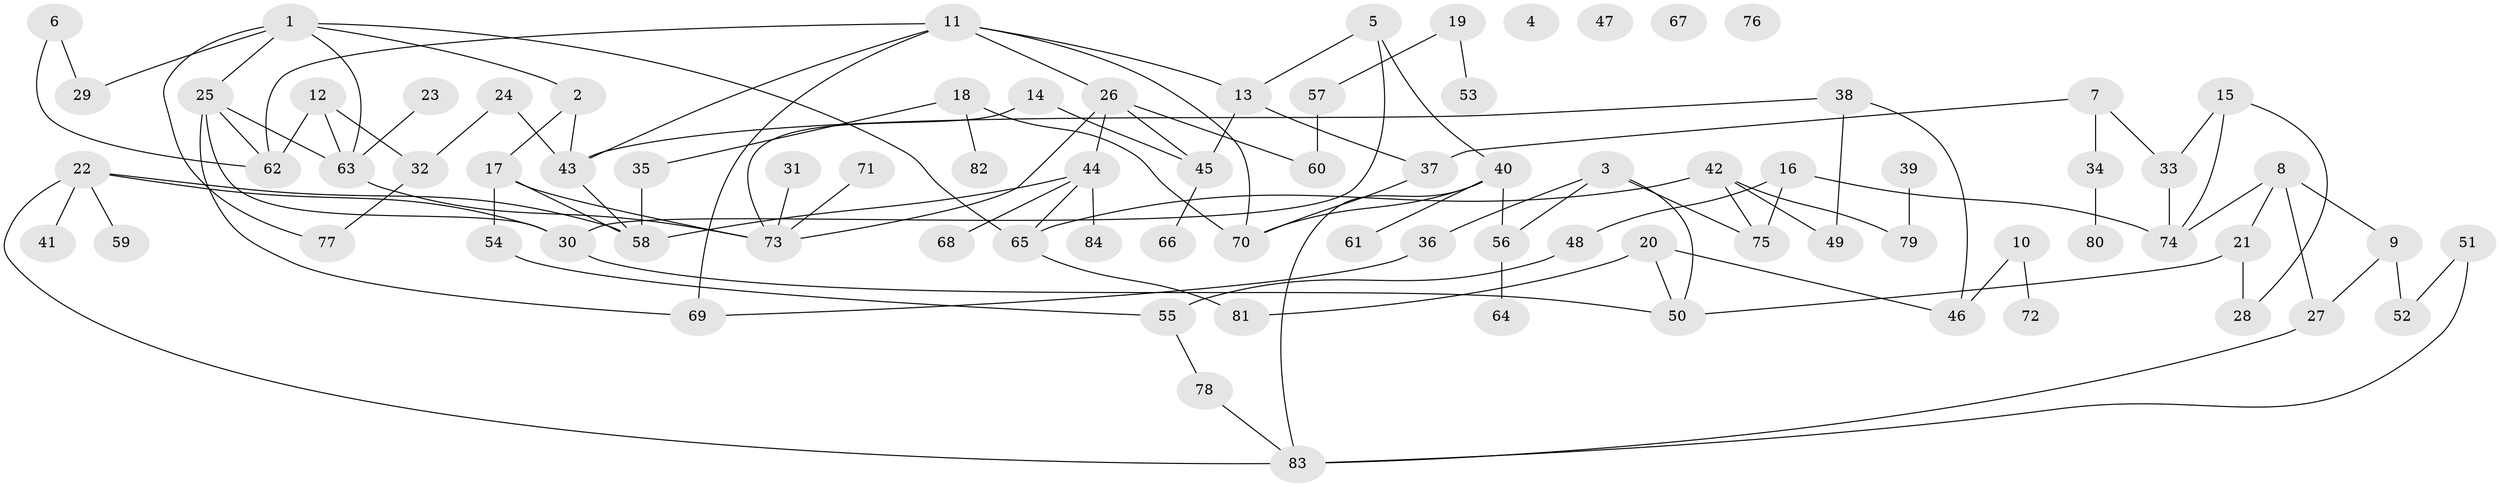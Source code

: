 // Generated by graph-tools (version 1.1) at 2025/00/03/09/25 03:00:47]
// undirected, 84 vertices, 114 edges
graph export_dot {
graph [start="1"]
  node [color=gray90,style=filled];
  1;
  2;
  3;
  4;
  5;
  6;
  7;
  8;
  9;
  10;
  11;
  12;
  13;
  14;
  15;
  16;
  17;
  18;
  19;
  20;
  21;
  22;
  23;
  24;
  25;
  26;
  27;
  28;
  29;
  30;
  31;
  32;
  33;
  34;
  35;
  36;
  37;
  38;
  39;
  40;
  41;
  42;
  43;
  44;
  45;
  46;
  47;
  48;
  49;
  50;
  51;
  52;
  53;
  54;
  55;
  56;
  57;
  58;
  59;
  60;
  61;
  62;
  63;
  64;
  65;
  66;
  67;
  68;
  69;
  70;
  71;
  72;
  73;
  74;
  75;
  76;
  77;
  78;
  79;
  80;
  81;
  82;
  83;
  84;
  1 -- 2;
  1 -- 25;
  1 -- 29;
  1 -- 63;
  1 -- 65;
  1 -- 77;
  2 -- 17;
  2 -- 43;
  3 -- 36;
  3 -- 50;
  3 -- 56;
  3 -- 75;
  5 -- 13;
  5 -- 30;
  5 -- 40;
  6 -- 29;
  6 -- 62;
  7 -- 33;
  7 -- 34;
  7 -- 37;
  8 -- 9;
  8 -- 21;
  8 -- 27;
  8 -- 74;
  9 -- 27;
  9 -- 52;
  10 -- 46;
  10 -- 72;
  11 -- 13;
  11 -- 26;
  11 -- 43;
  11 -- 62;
  11 -- 69;
  11 -- 70;
  12 -- 32;
  12 -- 62;
  12 -- 63;
  13 -- 37;
  13 -- 45;
  14 -- 45;
  14 -- 73;
  15 -- 28;
  15 -- 33;
  15 -- 74;
  16 -- 48;
  16 -- 74;
  16 -- 75;
  17 -- 54;
  17 -- 58;
  17 -- 73;
  18 -- 35;
  18 -- 70;
  18 -- 82;
  19 -- 53;
  19 -- 57;
  20 -- 46;
  20 -- 50;
  20 -- 81;
  21 -- 28;
  21 -- 50;
  22 -- 30;
  22 -- 41;
  22 -- 58;
  22 -- 59;
  22 -- 83;
  23 -- 63;
  24 -- 32;
  24 -- 43;
  25 -- 30;
  25 -- 62;
  25 -- 63;
  25 -- 69;
  26 -- 44;
  26 -- 45;
  26 -- 60;
  26 -- 73;
  27 -- 83;
  30 -- 50;
  31 -- 73;
  32 -- 77;
  33 -- 74;
  34 -- 80;
  35 -- 58;
  36 -- 69;
  37 -- 70;
  38 -- 43;
  38 -- 46;
  38 -- 49;
  39 -- 79;
  40 -- 56;
  40 -- 61;
  40 -- 70;
  40 -- 83;
  42 -- 49;
  42 -- 65;
  42 -- 75;
  42 -- 79;
  43 -- 58;
  44 -- 58;
  44 -- 65;
  44 -- 68;
  44 -- 84;
  45 -- 66;
  48 -- 55;
  51 -- 52;
  51 -- 83;
  54 -- 55;
  55 -- 78;
  56 -- 64;
  57 -- 60;
  63 -- 73;
  65 -- 81;
  71 -- 73;
  78 -- 83;
}
